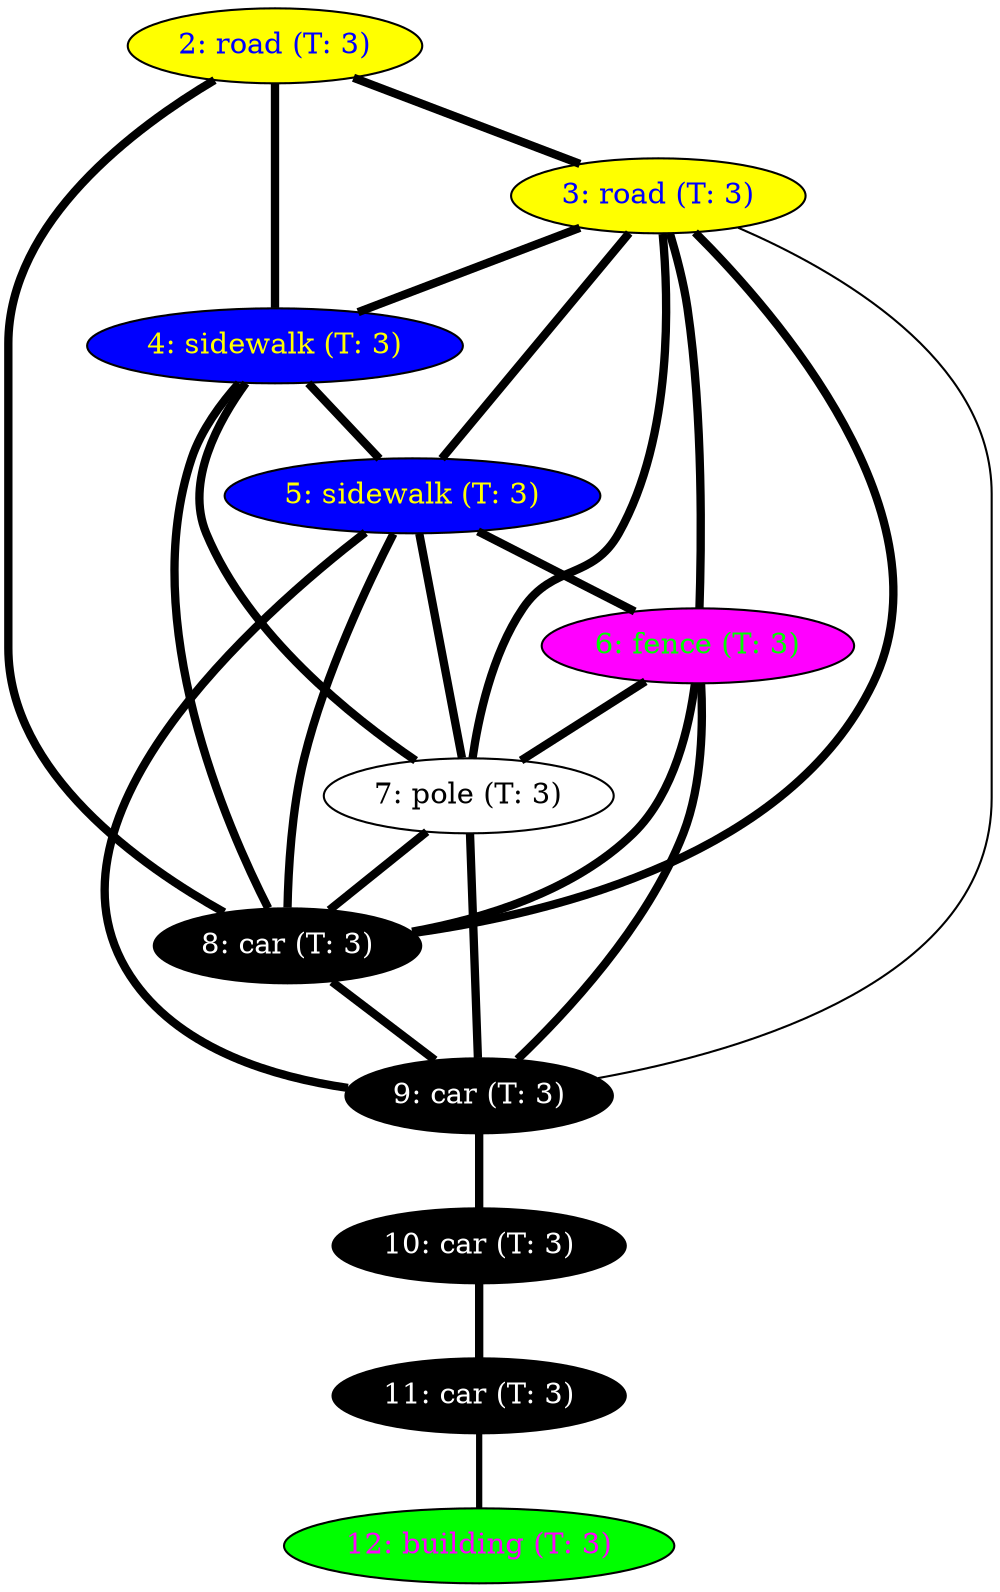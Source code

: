 // Num vertices: 11
// Num edges: 25
graph semantic_graph {
	2 [ label="2: road (T: 3)", fillcolor="#ffff00", fontcolor="#0000ff", pos = "36.7961, 109.279!", style=filled ] // 3D pos: 36.7961 109.279 2.03078 // Observers: 0,12,24,36,
	3 [ label="3: road (T: 3)", fillcolor="#ffff00", fontcolor="#0000ff", pos = "41.6661, 117.603!", style=filled ] // 3D pos: 41.6661 117.603 1.64887 // Observers: 0,12,24,36,
	4 [ label="4: sidewalk (T: 3)", fillcolor="#0000ff", fontcolor="#ffff00", pos = "40.5729, 113.919!", style=filled ] // 3D pos: 40.5729 113.919 2.08202 // Observers: 0,12,24,36,
	5 [ label="5: sidewalk (T: 3)", fillcolor="#0000ff", fontcolor="#ffff00", pos = "39.7301, 122.02!", style=filled ] // 3D pos: 39.7301  122.02 2.08752 // Observers: 0,12,24,36,
	6 [ label="6: fence (T: 3)", fillcolor="#ff00ff", fontcolor="#00ff00", pos = "35.3698, 126.427!", style=filled ] // 3D pos: 35.3698 126.427  2.7455 // Observers: 0,12,24,36,
	7 [ label="7: pole (T: 3)", fillcolor="#ffffff", fontcolor="#000000", pos = "40.7771, 121.359!", style=filled ] // 3D pos: 40.7771 121.359 2.32973 // Observers: 0,12,24,36,
	8 [ label="8: car (T: 3)", fillcolor="#000000", fontcolor="#ffffff", pos = "36.3176, 120.909!", style=filled ] // 3D pos: 36.3176 120.909 2.31108 // Observers: 0,12,24,36,
	9 [ label="9: car (T: 3)", fillcolor="#000000", fontcolor="#ffffff", pos = "29.7477, 120.81!", style=filled ] // 3D pos: 29.7477  120.81 2.33007 // Observers: 0,12,24,36,
	10 [ label="10: car (T: 3)", fillcolor="#000000", fontcolor="#ffffff", pos = "22.5979, 120.637!", style=filled ] // 3D pos: 22.5979 120.637 2.38508 // Observers: 0,12,24,36,
	11 [ label="11: car (T: 3)", fillcolor="#000000", fontcolor="#ffffff", pos = "6.30613, 119.093!", style=filled ] // 3D pos: 6.30613 119.093 2.39058 // Observers: 0,12,24,36,
	12 [ label="12: building (T: 3)", fillcolor="#00ff00", fontcolor="#ff00ff", pos = "4.7421, 112.976!", style=filled ] // 3D pos:  4.7421 112.976 12.6003 // Observers: 12,12,24,36,
	2--3 [ penwidth=4 ]
	2--4 [ penwidth=4 ]
	2--8 [ penwidth=4 ]
	3--4 [ penwidth=4 ]
	3--5 [ penwidth=4 ]
	3--6 [ penwidth=4 ]
	3--7 [ penwidth=4 ]
	3--8 [ penwidth=4 ]
	4--5 [ penwidth=4 ]
	4--7 [ penwidth=4 ]
	4--8 [ penwidth=4 ]
	5--6 [ penwidth=4 ]
	5--7 [ penwidth=4 ]
	5--8 [ penwidth=4 ]
	5--9 [ penwidth=4 ]
	6--7 [ penwidth=4 ]
	6--8 [ penwidth=4 ]
	6--9 [ penwidth=4 ]
	7--8 [ penwidth=4 ]
	7--9 [ penwidth=4 ]
	8--9 [ penwidth=4 ]
	9--10 [ penwidth=4 ]
	10--11 [ penwidth=4 ]
	11--12 [ penwidth=3 ]
	3--9 [ penwidth=1 ]
}